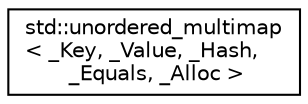 digraph "Graphical Class Hierarchy"
{
  edge [fontname="Helvetica",fontsize="10",labelfontname="Helvetica",labelfontsize="10"];
  node [fontname="Helvetica",fontsize="10",shape=record];
  rankdir="LR";
  Node0 [label="std::unordered_multimap\l\< _Key, _Value, _Hash,\l _Equals, _Alloc \>",height=0.2,width=0.4,color="black", fillcolor="white", style="filled",URL="$classstd_1_1unordered__multimap.html"];
}

